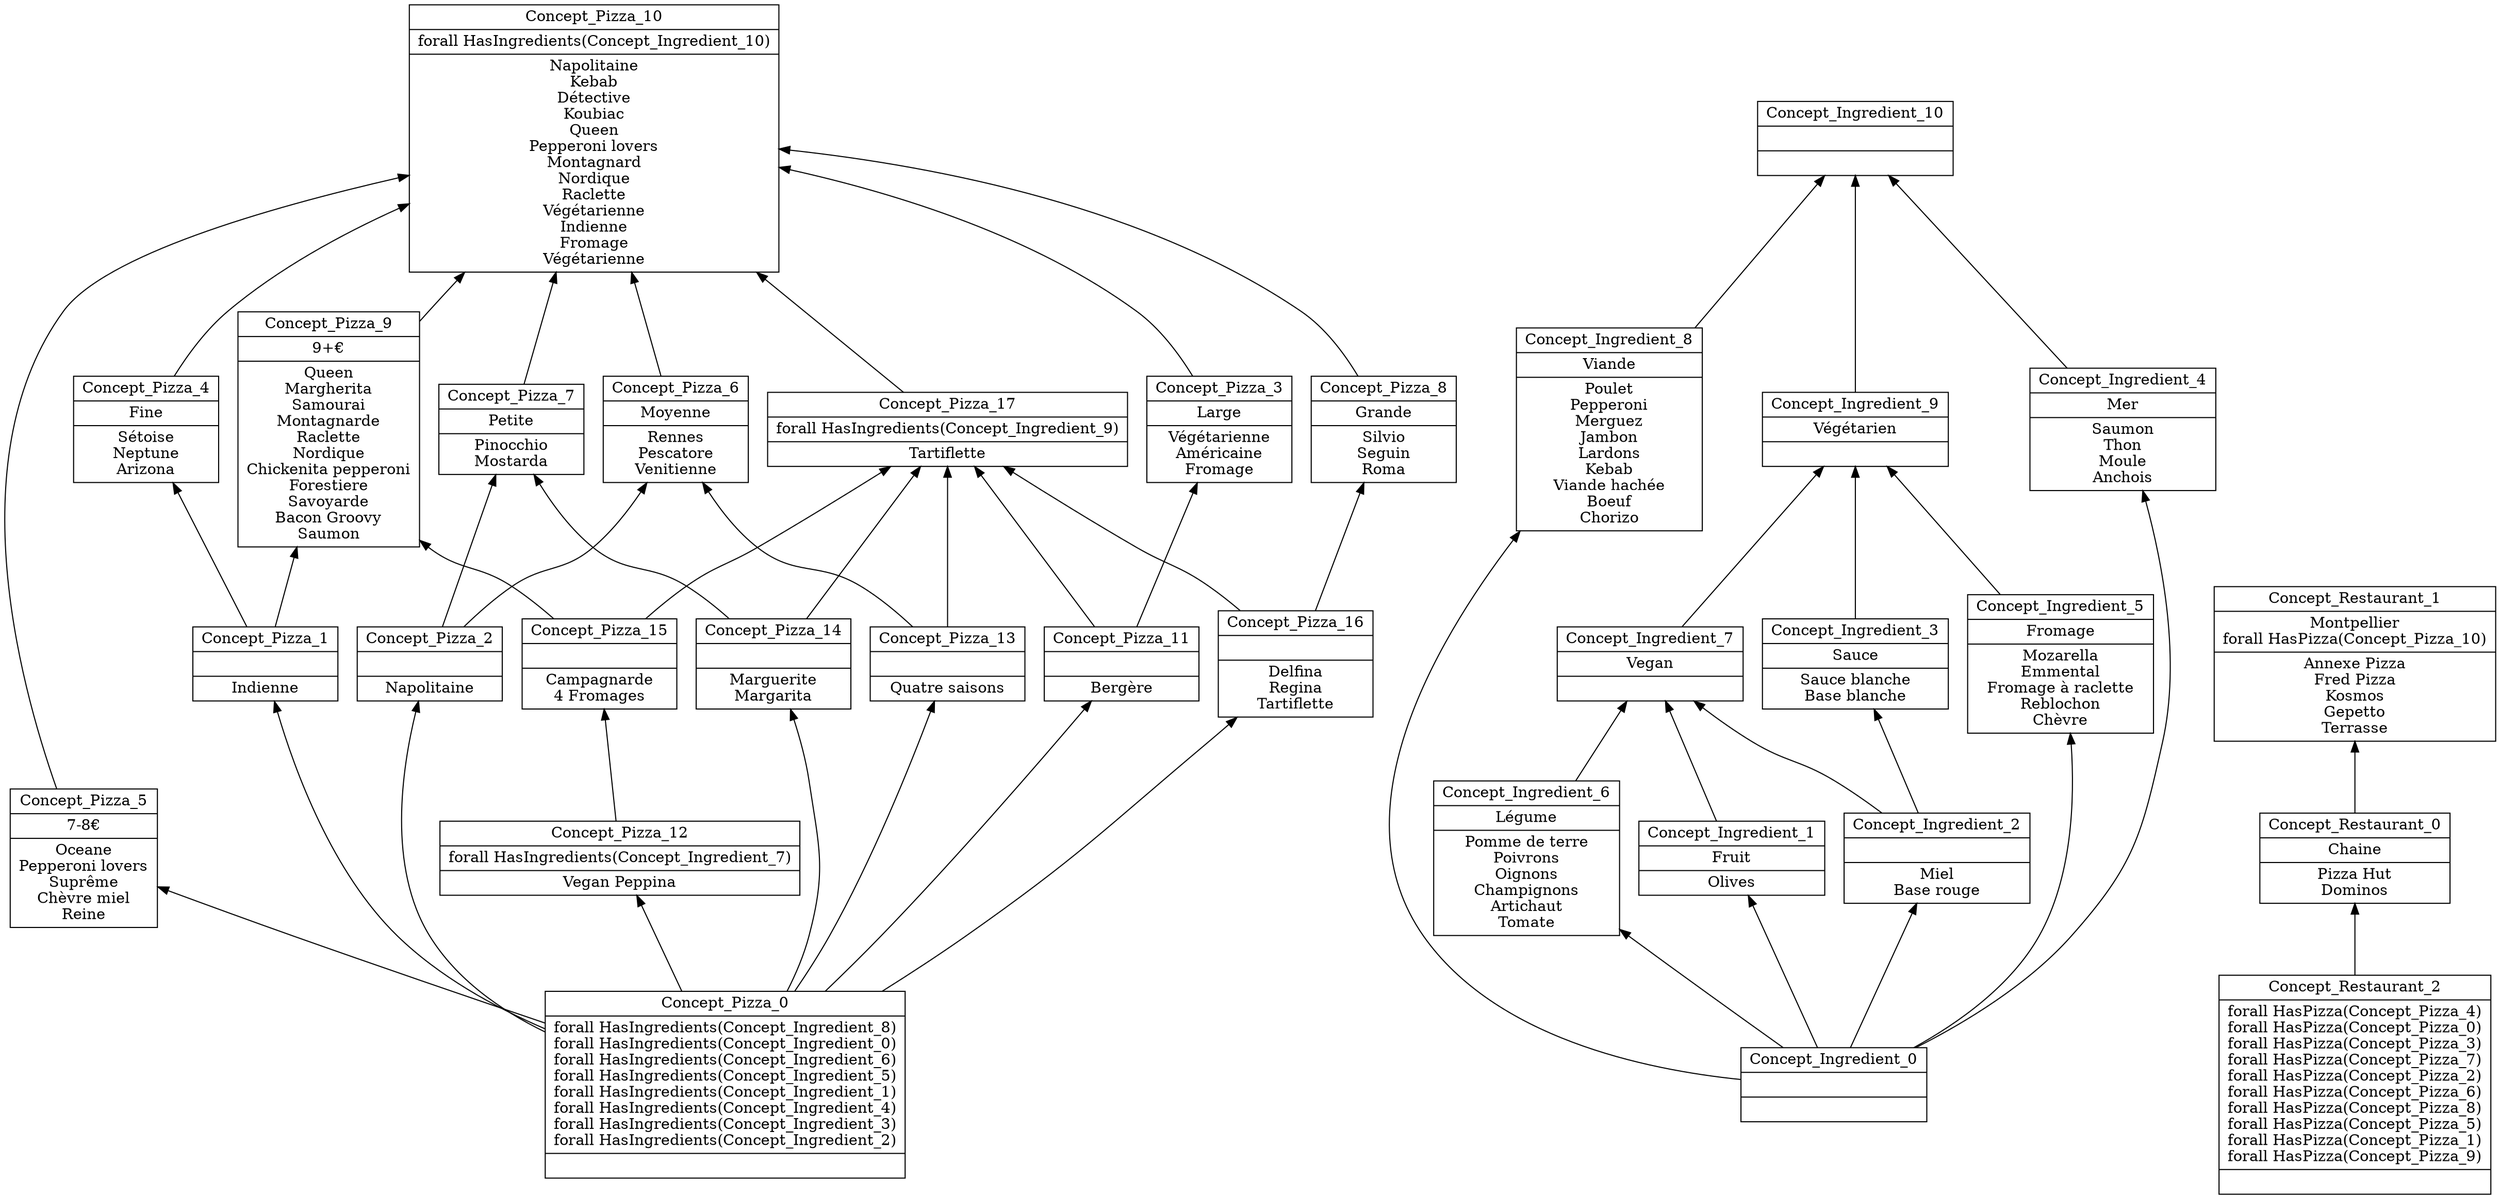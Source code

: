 digraph G { 
	rankdir=BT;
subgraph Pizza { 
label="Pizza";
1 [shape=record,label="{Concept_Pizza_10|forall HasIngredients(Concept_Ingredient_10)\n|Napolitaine\nKebab\nDétective\nKoubiac\nQueen\nPepperoni lovers\nMontagnard\nNordique\nRaclette\nVégétarienne\nIndienne\nFromage\nVégétarienne\n}"];
2 [shape=record,label="{Concept_Pizza_4|Fine\n|Sétoise\nNeptune\nArizona\n}"];
3 [shape=record,label="{Concept_Pizza_0|forall HasIngredients(Concept_Ingredient_8)\nforall HasIngredients(Concept_Ingredient_0)\nforall HasIngredients(Concept_Ingredient_6)\nforall HasIngredients(Concept_Ingredient_5)\nforall HasIngredients(Concept_Ingredient_1)\nforall HasIngredients(Concept_Ingredient_4)\nforall HasIngredients(Concept_Ingredient_3)\nforall HasIngredients(Concept_Ingredient_2)\n|}"];
4 [shape=record,label="{Concept_Pizza_3|Large\n|Végétarienne\nAméricaine\nFromage\n}"];
5 [shape=record,label="{Concept_Pizza_7|Petite\n|Pinocchio\nMostarda\n}"];
6 [shape=record,label="{Concept_Pizza_2||Napolitaine\n}"];
7 [shape=record,label="{Concept_Pizza_6|Moyenne\n|Rennes\nPescatore\nVenitienne\n}"];
8 [shape=record,label="{Concept_Pizza_8|Grande\n|Silvio\nSeguin\nRoma\n}"];
9 [shape=record,label="{Concept_Pizza_5|7-8€\n|Oceane\nPepperoni lovers\nSuprême\nChèvre miel\nReine\n}"];
10 [shape=record,label="{Concept_Pizza_1||Indienne\n}"];
11 [shape=record,label="{Concept_Pizza_9|9+€\n|Queen\nMargherita\nSamourai\nMontagnarde\nRaclette\nNordique\nChickenita pepperoni\nForestiere\nSavoyarde\nBacon Groovy\nSaumon\n}"];
12 [shape=record,label="{Concept_Pizza_12|forall HasIngredients(Concept_Ingredient_7)\n|Vegan Peppina\n}"];
13 [shape=record,label="{Concept_Pizza_11||Bergère\n}"];
14 [shape=record,label="{Concept_Pizza_16||Delfina\nRegina\nTartiflette\n}"];
15 [shape=record,label="{Concept_Pizza_15||Campagnarde\n4 Fromages\n}"];
16 [shape=record,label="{Concept_Pizza_14||Marguerite\nMargarita\n}"];
17 [shape=record,label="{Concept_Pizza_13||Quatre saisons\n}"];
18 [shape=record,label="{Concept_Pizza_17|forall HasIngredients(Concept_Ingredient_9)\n|Tartiflette\n}"];
	4 -> 1
	18 -> 1
	8 -> 1
	11 -> 1
	5 -> 1
	9 -> 1
	2 -> 1
	7 -> 1
	10 -> 2
	13 -> 4
	16 -> 5
	6 -> 5
	3 -> 6
	6 -> 7
	17 -> 7
	14 -> 8
	3 -> 9
	3 -> 10
	10 -> 11
	15 -> 11
	3 -> 12
	3 -> 13
	3 -> 14
	12 -> 15
	3 -> 16
	3 -> 17
	16 -> 18
	13 -> 18
	14 -> 18
	15 -> 18
	17 -> 18
}
subgraph Ingredient { 
label="Ingredient";
19 [shape=record,label="{Concept_Ingredient_10||}"];
20 [shape=record,label="{Concept_Ingredient_8|Viande\n|Poulet\nPepperoni\nMerguez\nJambon\nLardons\nKebab\nViande hachée\nBoeuf\nChorizo\n}"];
21 [shape=record,label="{Concept_Ingredient_0||}"];
22 [shape=record,label="{Concept_Ingredient_6|Légume\n|Pomme de terre\nPoivrons\nOignons\nChampignons\nArtichaut\nTomate\n}"];
23 [shape=record,label="{Concept_Ingredient_5|Fromage\n|Mozarella\nEmmental\nFromage à raclette\nReblochon\nChèvre\n}"];
24 [shape=record,label="{Concept_Ingredient_1|Fruit\n|Olives\n}"];
25 [shape=record,label="{Concept_Ingredient_4|Mer\n|Saumon\nThon\nMoule\nAnchois\n}"];
26 [shape=record,label="{Concept_Ingredient_3|Sauce\n|Sauce blanche\nBase blanche\n}"];
27 [shape=record,label="{Concept_Ingredient_2||Miel\nBase rouge\n}"];
28 [shape=record,label="{Concept_Ingredient_7|Vegan\n|}"];
29 [shape=record,label="{Concept_Ingredient_9|Végétarien\n|}"];
	20 -> 19
	29 -> 19
	25 -> 19
	21 -> 20
	21 -> 22
	21 -> 23
	21 -> 24
	21 -> 25
	27 -> 26
	21 -> 27
	22 -> 28
	24 -> 28
	27 -> 28
	23 -> 29
	26 -> 29
	28 -> 29
}
subgraph Restaurant { 
label="Restaurant";
30 [shape=record,label="{Concept_Restaurant_1|Montpellier\nforall HasPizza(Concept_Pizza_10)\n|Annexe Pizza\nFred Pizza\nKosmos\nGepetto\nTerrasse\n}"];
31 [shape=record,label="{Concept_Restaurant_0|Chaine\n|Pizza Hut\nDominos\n}"];
32 [shape=record,label="{Concept_Restaurant_2|forall HasPizza(Concept_Pizza_4)\nforall HasPizza(Concept_Pizza_0)\nforall HasPizza(Concept_Pizza_3)\nforall HasPizza(Concept_Pizza_7)\nforall HasPizza(Concept_Pizza_2)\nforall HasPizza(Concept_Pizza_6)\nforall HasPizza(Concept_Pizza_8)\nforall HasPizza(Concept_Pizza_5)\nforall HasPizza(Concept_Pizza_1)\nforall HasPizza(Concept_Pizza_9)\n|}"];
	31 -> 30
	32 -> 31
}
}